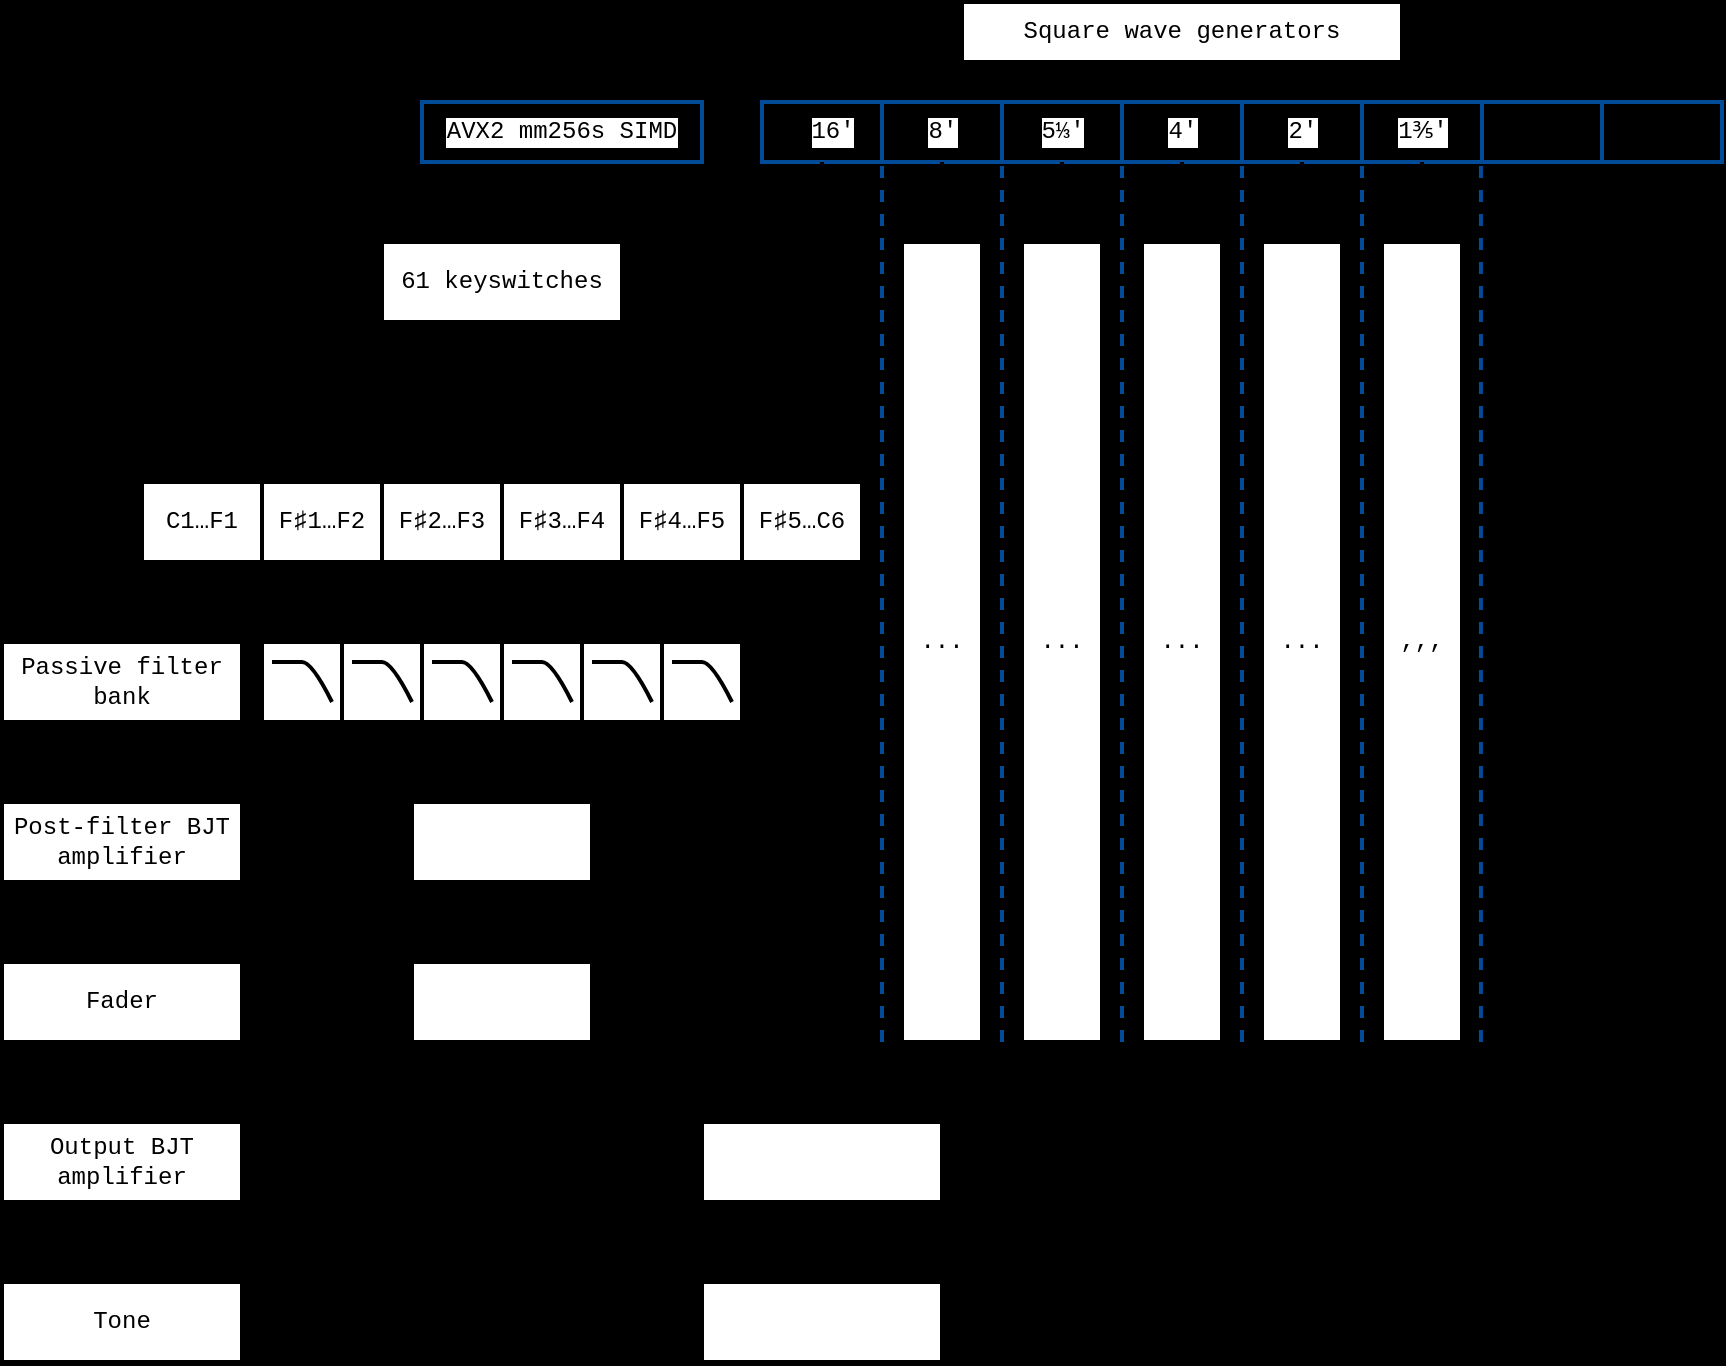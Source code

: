 <mxfile version="24.7.17">
  <diagram name="Page-1" id="xjZ3-Qo4nd3TRNV8Gu6M">
    <mxGraphModel dx="1195" dy="838" grid="1" gridSize="10" guides="1" tooltips="1" connect="1" arrows="1" fold="1" page="1" pageScale="1" pageWidth="850" pageHeight="1100" background="#000000" math="0" shadow="0">
      <root>
        <mxCell id="0" />
        <mxCell id="1" parent="0" />
        <mxCell id="3f7lKnLyzZ9a07wQRAzw-94" value="" style="rounded=0;whiteSpace=wrap;html=1;fillColor=none;strokeColor=#004C99;fontFamily=Courier New;strokeWidth=2;" vertex="1" parent="1">
          <mxGeometry x="470" y="130" width="60" height="30" as="geometry" />
        </mxCell>
        <mxCell id="3f7lKnLyzZ9a07wQRAzw-95" value="" style="rounded=0;whiteSpace=wrap;html=1;fillColor=none;strokeColor=#004C99;fontFamily=Courier New;strokeWidth=2;" vertex="1" parent="1">
          <mxGeometry x="530" y="130" width="60" height="30" as="geometry" />
        </mxCell>
        <mxCell id="3f7lKnLyzZ9a07wQRAzw-96" value="" style="rounded=0;whiteSpace=wrap;html=1;fillColor=none;strokeColor=#004C99;fontFamily=Courier New;strokeWidth=2;" vertex="1" parent="1">
          <mxGeometry x="590" y="130" width="60" height="30" as="geometry" />
        </mxCell>
        <mxCell id="3f7lKnLyzZ9a07wQRAzw-97" value="" style="rounded=0;whiteSpace=wrap;html=1;fillColor=none;strokeColor=#004C99;fontFamily=Courier New;strokeWidth=2;" vertex="1" parent="1">
          <mxGeometry x="650" y="130" width="60" height="30" as="geometry" />
        </mxCell>
        <mxCell id="3f7lKnLyzZ9a07wQRAzw-98" value="" style="rounded=0;whiteSpace=wrap;html=1;fillColor=none;strokeColor=#004C99;fontFamily=Courier New;strokeWidth=2;" vertex="1" parent="1">
          <mxGeometry x="710" y="130" width="60" height="30" as="geometry" />
        </mxCell>
        <mxCell id="3f7lKnLyzZ9a07wQRAzw-99" value="" style="rounded=0;whiteSpace=wrap;html=1;fillColor=none;strokeColor=#004C99;fontFamily=Courier New;strokeWidth=2;" vertex="1" parent="1">
          <mxGeometry x="410" y="130" width="60" height="30" as="geometry" />
        </mxCell>
        <mxCell id="3f7lKnLyzZ9a07wQRAzw-32" style="edgeStyle=orthogonalEdgeStyle;rounded=0;orthogonalLoop=1;jettySize=auto;html=1;exitX=0.5;exitY=1;exitDx=0;exitDy=0;entryX=0.5;entryY=0;entryDx=0;entryDy=0;fontFamily=Courier New;strokeWidth=2;" edge="1" parent="1" source="3f7lKnLyzZ9a07wQRAzw-2" target="3f7lKnLyzZ9a07wQRAzw-31">
          <mxGeometry relative="1" as="geometry" />
        </mxCell>
        <mxCell id="3f7lKnLyzZ9a07wQRAzw-2" value="C1…F1" style="rounded=0;whiteSpace=wrap;html=1;fontFamily=Courier New;strokeWidth=2;" vertex="1" parent="1">
          <mxGeometry x="100" y="320" width="60" height="40" as="geometry" />
        </mxCell>
        <mxCell id="3f7lKnLyzZ9a07wQRAzw-33" style="edgeStyle=orthogonalEdgeStyle;rounded=0;orthogonalLoop=1;jettySize=auto;html=1;entryX=0.5;entryY=0;entryDx=0;entryDy=0;fontFamily=Courier New;strokeWidth=2;" edge="1" parent="1" source="3f7lKnLyzZ9a07wQRAzw-3" target="3f7lKnLyzZ9a07wQRAzw-20">
          <mxGeometry relative="1" as="geometry" />
        </mxCell>
        <mxCell id="3f7lKnLyzZ9a07wQRAzw-3" value="F♯1…F2" style="rounded=0;whiteSpace=wrap;html=1;fontFamily=Courier New;strokeWidth=2;" vertex="1" parent="1">
          <mxGeometry x="160" y="320" width="60" height="40" as="geometry" />
        </mxCell>
        <mxCell id="3f7lKnLyzZ9a07wQRAzw-34" style="edgeStyle=orthogonalEdgeStyle;rounded=0;orthogonalLoop=1;jettySize=auto;html=1;entryX=0.5;entryY=0;entryDx=0;entryDy=0;fontFamily=Courier New;strokeWidth=2;" edge="1" parent="1" source="3f7lKnLyzZ9a07wQRAzw-4" target="3f7lKnLyzZ9a07wQRAzw-22">
          <mxGeometry relative="1" as="geometry" />
        </mxCell>
        <mxCell id="3f7lKnLyzZ9a07wQRAzw-4" value="F♯2…F3" style="rounded=0;whiteSpace=wrap;html=1;fontFamily=Courier New;strokeWidth=2;" vertex="1" parent="1">
          <mxGeometry x="220" y="320" width="60" height="40" as="geometry" />
        </mxCell>
        <mxCell id="3f7lKnLyzZ9a07wQRAzw-35" style="edgeStyle=orthogonalEdgeStyle;rounded=0;orthogonalLoop=1;jettySize=auto;html=1;entryX=0.5;entryY=0;entryDx=0;entryDy=0;fontFamily=Courier New;strokeWidth=2;" edge="1" parent="1" source="3f7lKnLyzZ9a07wQRAzw-5" target="3f7lKnLyzZ9a07wQRAzw-28">
          <mxGeometry relative="1" as="geometry" />
        </mxCell>
        <mxCell id="3f7lKnLyzZ9a07wQRAzw-5" value="F♯3…F4" style="rounded=0;whiteSpace=wrap;html=1;fontFamily=Courier New;strokeWidth=2;" vertex="1" parent="1">
          <mxGeometry x="280" y="320" width="60" height="40" as="geometry" />
        </mxCell>
        <mxCell id="3f7lKnLyzZ9a07wQRAzw-36" style="edgeStyle=orthogonalEdgeStyle;rounded=0;orthogonalLoop=1;jettySize=auto;html=1;entryX=0.5;entryY=0;entryDx=0;entryDy=0;fontFamily=Courier New;strokeWidth=2;" edge="1" parent="1" source="3f7lKnLyzZ9a07wQRAzw-6" target="3f7lKnLyzZ9a07wQRAzw-29">
          <mxGeometry relative="1" as="geometry" />
        </mxCell>
        <mxCell id="3f7lKnLyzZ9a07wQRAzw-6" value="F♯4…F5" style="rounded=0;whiteSpace=wrap;html=1;fontFamily=Courier New;strokeWidth=2;" vertex="1" parent="1">
          <mxGeometry x="340" y="320" width="60" height="40" as="geometry" />
        </mxCell>
        <mxCell id="3f7lKnLyzZ9a07wQRAzw-37" style="edgeStyle=orthogonalEdgeStyle;rounded=0;orthogonalLoop=1;jettySize=auto;html=1;entryX=0.5;entryY=0;entryDx=0;entryDy=0;fontFamily=Courier New;strokeWidth=2;" edge="1" parent="1" source="3f7lKnLyzZ9a07wQRAzw-7" target="3f7lKnLyzZ9a07wQRAzw-30">
          <mxGeometry relative="1" as="geometry" />
        </mxCell>
        <mxCell id="3f7lKnLyzZ9a07wQRAzw-7" value="F♯5…C6" style="rounded=0;whiteSpace=wrap;html=1;fontFamily=Courier New;strokeWidth=2;" vertex="1" parent="1">
          <mxGeometry x="400" y="320" width="60" height="40" as="geometry" />
        </mxCell>
        <mxCell id="3f7lKnLyzZ9a07wQRAzw-10" style="edgeStyle=orthogonalEdgeStyle;rounded=0;orthogonalLoop=1;jettySize=auto;html=1;entryX=0.5;entryY=0;entryDx=0;entryDy=0;fontFamily=Courier New;strokeWidth=2;" edge="1" parent="1" source="3f7lKnLyzZ9a07wQRAzw-8" target="3f7lKnLyzZ9a07wQRAzw-2">
          <mxGeometry relative="1" as="geometry">
            <Array as="points">
              <mxPoint x="230" y="260" />
              <mxPoint x="130" y="260" />
            </Array>
          </mxGeometry>
        </mxCell>
        <mxCell id="3f7lKnLyzZ9a07wQRAzw-11" style="edgeStyle=orthogonalEdgeStyle;rounded=0;orthogonalLoop=1;jettySize=auto;html=1;entryX=0.5;entryY=0;entryDx=0;entryDy=0;fontFamily=Courier New;strokeWidth=2;" edge="1" parent="1" source="3f7lKnLyzZ9a07wQRAzw-8" target="3f7lKnLyzZ9a07wQRAzw-3">
          <mxGeometry relative="1" as="geometry">
            <Array as="points">
              <mxPoint x="250" y="280" />
              <mxPoint x="190" y="280" />
            </Array>
          </mxGeometry>
        </mxCell>
        <mxCell id="3f7lKnLyzZ9a07wQRAzw-12" style="edgeStyle=orthogonalEdgeStyle;rounded=0;orthogonalLoop=1;jettySize=auto;html=1;entryX=0.5;entryY=0;entryDx=0;entryDy=0;fontFamily=Courier New;strokeWidth=2;" edge="1" parent="1" source="3f7lKnLyzZ9a07wQRAzw-8" target="3f7lKnLyzZ9a07wQRAzw-4">
          <mxGeometry relative="1" as="geometry">
            <Array as="points">
              <mxPoint x="270" y="300" />
              <mxPoint x="250" y="300" />
            </Array>
          </mxGeometry>
        </mxCell>
        <mxCell id="3f7lKnLyzZ9a07wQRAzw-13" style="edgeStyle=orthogonalEdgeStyle;rounded=0;orthogonalLoop=1;jettySize=auto;html=1;entryX=0.5;entryY=0;entryDx=0;entryDy=0;fontFamily=Courier New;strokeWidth=2;" edge="1" parent="1" source="3f7lKnLyzZ9a07wQRAzw-8" target="3f7lKnLyzZ9a07wQRAzw-5">
          <mxGeometry relative="1" as="geometry">
            <Array as="points">
              <mxPoint x="290" y="300" />
              <mxPoint x="310" y="300" />
            </Array>
          </mxGeometry>
        </mxCell>
        <mxCell id="3f7lKnLyzZ9a07wQRAzw-14" style="edgeStyle=orthogonalEdgeStyle;rounded=0;orthogonalLoop=1;jettySize=auto;html=1;entryX=0.5;entryY=0;entryDx=0;entryDy=0;fontFamily=Courier New;strokeWidth=2;" edge="1" parent="1" source="3f7lKnLyzZ9a07wQRAzw-8" target="3f7lKnLyzZ9a07wQRAzw-6">
          <mxGeometry relative="1" as="geometry">
            <Array as="points">
              <mxPoint x="310" y="280" />
              <mxPoint x="370" y="280" />
            </Array>
          </mxGeometry>
        </mxCell>
        <mxCell id="3f7lKnLyzZ9a07wQRAzw-15" style="edgeStyle=orthogonalEdgeStyle;rounded=0;orthogonalLoop=1;jettySize=auto;html=1;entryX=0.5;entryY=0;entryDx=0;entryDy=0;fontFamily=Courier New;strokeWidth=2;" edge="1" parent="1" source="3f7lKnLyzZ9a07wQRAzw-8" target="3f7lKnLyzZ9a07wQRAzw-7">
          <mxGeometry relative="1" as="geometry">
            <Array as="points">
              <mxPoint x="330" y="260" />
              <mxPoint x="430" y="260" />
            </Array>
          </mxGeometry>
        </mxCell>
        <mxCell id="3f7lKnLyzZ9a07wQRAzw-8" value="61 keyswitches" style="rounded=0;whiteSpace=wrap;html=1;fontFamily=Courier New;strokeWidth=2;" vertex="1" parent="1">
          <mxGeometry x="220" y="200" width="120" height="40" as="geometry" />
        </mxCell>
        <mxCell id="3f7lKnLyzZ9a07wQRAzw-17" value="Passive filter bank" style="rounded=0;whiteSpace=wrap;html=1;fontFamily=Courier New;strokeWidth=2;" vertex="1" parent="1">
          <mxGeometry x="30" y="400" width="120" height="40" as="geometry" />
        </mxCell>
        <mxCell id="3f7lKnLyzZ9a07wQRAzw-20" value="" style="rounded=0;whiteSpace=wrap;html=1;fontFamily=Courier New;strokeWidth=2;" vertex="1" parent="1">
          <mxGeometry x="200" y="400" width="40" height="40" as="geometry" />
        </mxCell>
        <mxCell id="3f7lKnLyzZ9a07wQRAzw-22" value="" style="rounded=0;whiteSpace=wrap;html=1;fontFamily=Courier New;strokeWidth=2;" vertex="1" parent="1">
          <mxGeometry x="240" y="400" width="40" height="40" as="geometry" />
        </mxCell>
        <mxCell id="3f7lKnLyzZ9a07wQRAzw-28" value="" style="rounded=0;whiteSpace=wrap;html=1;fontFamily=Courier New;strokeWidth=2;" vertex="1" parent="1">
          <mxGeometry x="280" y="400" width="40" height="40" as="geometry" />
        </mxCell>
        <mxCell id="3f7lKnLyzZ9a07wQRAzw-29" value="" style="rounded=0;whiteSpace=wrap;html=1;fontFamily=Courier New;strokeWidth=2;" vertex="1" parent="1">
          <mxGeometry x="320" y="400" width="40" height="40" as="geometry" />
        </mxCell>
        <mxCell id="3f7lKnLyzZ9a07wQRAzw-52" style="edgeStyle=orthogonalEdgeStyle;rounded=0;orthogonalLoop=1;jettySize=auto;html=1;entryX=0.5;entryY=0;entryDx=0;entryDy=0;fontFamily=Courier New;strokeWidth=2;" edge="1" parent="1" source="3f7lKnLyzZ9a07wQRAzw-30" target="3f7lKnLyzZ9a07wQRAzw-41">
          <mxGeometry relative="1" as="geometry">
            <Array as="points">
              <mxPoint x="420" y="420" />
              <mxPoint x="420" y="460" />
              <mxPoint x="280" y="460" />
            </Array>
          </mxGeometry>
        </mxCell>
        <mxCell id="3f7lKnLyzZ9a07wQRAzw-30" value="" style="rounded=0;whiteSpace=wrap;html=1;fontFamily=Courier New;strokeWidth=2;" vertex="1" parent="1">
          <mxGeometry x="360" y="400" width="40" height="40" as="geometry" />
        </mxCell>
        <mxCell id="3f7lKnLyzZ9a07wQRAzw-31" value="" style="rounded=0;whiteSpace=wrap;html=1;fontFamily=Courier New;strokeWidth=2;" vertex="1" parent="1">
          <mxGeometry x="160" y="400" width="40" height="40" as="geometry" />
        </mxCell>
        <mxCell id="3f7lKnLyzZ9a07wQRAzw-40" value="Post-filter BJT amplifier" style="rounded=0;whiteSpace=wrap;html=1;fontFamily=Courier New;strokeWidth=2;" vertex="1" parent="1">
          <mxGeometry x="30" y="480" width="120" height="40" as="geometry" />
        </mxCell>
        <mxCell id="3f7lKnLyzZ9a07wQRAzw-80" style="edgeStyle=orthogonalEdgeStyle;rounded=0;orthogonalLoop=1;jettySize=auto;html=1;entryX=0.5;entryY=0;entryDx=0;entryDy=0;fontFamily=Courier New;strokeWidth=2;" edge="1" parent="1" source="3f7lKnLyzZ9a07wQRAzw-41" target="3f7lKnLyzZ9a07wQRAzw-79">
          <mxGeometry relative="1" as="geometry" />
        </mxCell>
        <mxCell id="3f7lKnLyzZ9a07wQRAzw-41" value="" style="rounded=0;whiteSpace=wrap;html=1;fontFamily=Courier New;strokeWidth=2;" vertex="1" parent="1">
          <mxGeometry x="235" y="480" width="90" height="40" as="geometry" />
        </mxCell>
        <mxCell id="3f7lKnLyzZ9a07wQRAzw-85" style="edgeStyle=orthogonalEdgeStyle;rounded=0;orthogonalLoop=1;jettySize=auto;html=1;fontFamily=Courier New;strokeWidth=2;" edge="1" parent="1" source="3f7lKnLyzZ9a07wQRAzw-56" target="3f7lKnLyzZ9a07wQRAzw-82">
          <mxGeometry relative="1" as="geometry">
            <Array as="points">
              <mxPoint x="500" y="620" />
              <mxPoint x="440" y="620" />
            </Array>
          </mxGeometry>
        </mxCell>
        <mxCell id="3f7lKnLyzZ9a07wQRAzw-56" value="..." style="rounded=0;whiteSpace=wrap;html=1;fontFamily=Courier New;strokeWidth=2;" vertex="1" parent="1">
          <mxGeometry x="480" y="200" width="40" height="400" as="geometry" />
        </mxCell>
        <mxCell id="3f7lKnLyzZ9a07wQRAzw-86" style="edgeStyle=orthogonalEdgeStyle;rounded=0;orthogonalLoop=1;jettySize=auto;html=1;entryX=0.5;entryY=0;entryDx=0;entryDy=0;fontFamily=Courier New;strokeWidth=2;" edge="1" parent="1" source="3f7lKnLyzZ9a07wQRAzw-57" target="3f7lKnLyzZ9a07wQRAzw-82">
          <mxGeometry relative="1" as="geometry">
            <Array as="points">
              <mxPoint x="560" y="620" />
              <mxPoint x="440" y="620" />
            </Array>
          </mxGeometry>
        </mxCell>
        <mxCell id="3f7lKnLyzZ9a07wQRAzw-57" value="..." style="rounded=0;whiteSpace=wrap;html=1;fontFamily=Courier New;strokeWidth=2;" vertex="1" parent="1">
          <mxGeometry x="540" y="200" width="40" height="400" as="geometry" />
        </mxCell>
        <mxCell id="3f7lKnLyzZ9a07wQRAzw-87" style="edgeStyle=orthogonalEdgeStyle;rounded=0;orthogonalLoop=1;jettySize=auto;html=1;entryX=0.5;entryY=0;entryDx=0;entryDy=0;fontFamily=Courier New;strokeWidth=2;" edge="1" parent="1" source="3f7lKnLyzZ9a07wQRAzw-58" target="3f7lKnLyzZ9a07wQRAzw-82">
          <mxGeometry relative="1" as="geometry">
            <Array as="points">
              <mxPoint x="620" y="620" />
              <mxPoint x="440" y="620" />
            </Array>
          </mxGeometry>
        </mxCell>
        <mxCell id="3f7lKnLyzZ9a07wQRAzw-58" value="..." style="rounded=0;whiteSpace=wrap;html=1;fontFamily=Courier New;strokeWidth=2;" vertex="1" parent="1">
          <mxGeometry x="600" y="200" width="40" height="400" as="geometry" />
        </mxCell>
        <mxCell id="3f7lKnLyzZ9a07wQRAzw-88" style="edgeStyle=orthogonalEdgeStyle;rounded=0;orthogonalLoop=1;jettySize=auto;html=1;entryX=0.5;entryY=0;entryDx=0;entryDy=0;fontFamily=Courier New;strokeWidth=2;" edge="1" parent="1" source="3f7lKnLyzZ9a07wQRAzw-59" target="3f7lKnLyzZ9a07wQRAzw-82">
          <mxGeometry relative="1" as="geometry">
            <Array as="points">
              <mxPoint x="680" y="620" />
              <mxPoint x="440" y="620" />
            </Array>
          </mxGeometry>
        </mxCell>
        <mxCell id="3f7lKnLyzZ9a07wQRAzw-59" value="..." style="rounded=0;whiteSpace=wrap;html=1;fontFamily=Courier New;strokeWidth=2;" vertex="1" parent="1">
          <mxGeometry x="660" y="200" width="40" height="400" as="geometry" />
        </mxCell>
        <mxCell id="3f7lKnLyzZ9a07wQRAzw-89" style="edgeStyle=orthogonalEdgeStyle;rounded=0;orthogonalLoop=1;jettySize=auto;html=1;entryX=0.5;entryY=0;entryDx=0;entryDy=0;fontFamily=Courier New;strokeWidth=2;" edge="1" parent="1" source="3f7lKnLyzZ9a07wQRAzw-60" target="3f7lKnLyzZ9a07wQRAzw-82">
          <mxGeometry relative="1" as="geometry">
            <Array as="points">
              <mxPoint x="740" y="620" />
              <mxPoint x="440" y="620" />
            </Array>
          </mxGeometry>
        </mxCell>
        <mxCell id="3f7lKnLyzZ9a07wQRAzw-60" value=",,," style="rounded=0;whiteSpace=wrap;html=1;fontFamily=Courier New;strokeWidth=2;" vertex="1" parent="1">
          <mxGeometry x="720" y="200" width="40" height="400" as="geometry" />
        </mxCell>
        <mxCell id="3f7lKnLyzZ9a07wQRAzw-63" value="Square wave generators" style="rounded=0;whiteSpace=wrap;html=1;fontFamily=Courier New;strokeWidth=2;" vertex="1" parent="1">
          <mxGeometry x="510" y="80" width="220" height="30" as="geometry" />
        </mxCell>
        <mxCell id="3f7lKnLyzZ9a07wQRAzw-70" value="16&lt;span style=&quot;white-space-collapse: preserve;&quot;&gt;&lt;font style=&quot;font-size: 12px;&quot;&gt;′&lt;/font&gt;&lt;/span&gt;&lt;span style=&quot;font-size: 0px; text-align: start;&quot;&gt;%3CmxGraphModel%3E%3Croot%3E%3CmxCell%20id%3D%220%22%2F%3E%3CmxCell%20id%3D%221%22%20parent%3D%220%22%2F%3E%3CmxCell%20id%3D%222%22%20value%3D%22%22%20style%3D%22rounded%3D0%3BwhiteSpace%3Dwrap%3Bhtml%3D1%3B%22%20vertex%3D%221%22%20parent%3D%221%22%3E%3CmxGeometry%20x%3D%22540%22%20y%3D%22120%22%20width%3D%2240%22%20height%3D%22320%22%20as%3D%22geometry%22%2F%3E%3C%2FmxCell%3E%3C%2Froot%3E%3C%2FmxGraphModel%3E&lt;/span&gt;" style="text;html=1;align=center;verticalAlign=middle;resizable=0;points=[];autosize=1;strokeColor=none;fillColor=none;fontFamily=Courier New;labelBackgroundColor=default;strokeWidth=2;" vertex="1" parent="1">
          <mxGeometry x="420" y="130" width="50" height="30" as="geometry" />
        </mxCell>
        <mxCell id="3f7lKnLyzZ9a07wQRAzw-71" value="&lt;span style=&quot;color: rgba(0, 0, 0, 0); font-size: 0px; text-align: start;&quot;&gt;%3CmxGraphModel%3E%3Croot%3E%3CmxCell%20id%3D%220%22%2F%3E%3CmxCell%20id%3D%221%22%20parent%3D%220%22%2F%3E%3CmxCell%20id%3D%222%22%20value%3D%2216%26lt%3Bspan%20style%3D%26quot%3Bbackground-color%3A%20rgb(31%2C%2031%2C%2031)%3B%20font-family%3A%20%26amp%3Bquot%3BDroid%20Sans%20Mono%26amp%3Bquot%3B%2C%20%26amp%3Bquot%3Bmonospace%26amp%3Bquot%3B%2C%20monospace%3B%20font-size%3A%2014px%3B%20white-space-collapse%3A%20preserve%3B%26quot%3B%26gt%3B%E2%80%B2%26lt%3B%2Fspan%26gt%3B%26lt%3Bspan%20style%3D%26quot%3Bfont-family%3A%20monospace%3B%20font-size%3A%200px%3B%20text-align%3A%20start%3B%20background-color%3A%20initial%3B%26quot%3B%26gt%3B%253CmxGraphModel%253E%253Croot%253E%253CmxCell%2520id%253D%25220%2522%252F%253E%253CmxCell%2520id%253D%25221%2522%2520parent%253D%25220%2522%252F%253E%253CmxCell%2520id%253D%25222%2522%2520value%253D%2522%2522%2520style%253D%2522rounded%253D0%253BwhiteSpace%253Dwrap%253Bhtml%253D1%253B%2522%2520vertex%253D%25221%2522%2520parent%253D%25221%2522%253E%253CmxGeometry%2520x%253D%2522540%2522%2520y%253D%2522120%2522%2520width%253D%252240%2522%2520height%253D%2522320%2522%2520as%253D%2522geometry%2522%252F%253E%253C%252FmxCell%253E%253C%252Froot%253E%253C%252FmxGraphModel%253E%26lt%3B%2Fspan%26gt%3B%22%20style%3D%22text%3Bhtml%3D1%3Balign%3Dcenter%3BverticalAlign%3Dmiddle%3Bresizable%3D0%3Bpoints%3D%5B%5D%3Bautosize%3D1%3BstrokeColor%3Dnone%3BfillColor%3Dnone%3B%22%20vertex%3D%221%22%20parent%3D%221%22%3E%3CmxGeometry%20x%3D%22255%22%20y%3D%22100%22%20width%3D%2250%22%20height%3D%2230%22%20as%3D%22geometry%22%2F%3E%3C%2FmxCell%3E%3C%2Froot%3E%3C%2FmxGraphModel%3E&lt;/span&gt;" style="text;html=1;align=center;verticalAlign=middle;resizable=0;points=[];autosize=1;strokeColor=none;fillColor=none;fontFamily=Courier New;strokeWidth=2;" vertex="1" parent="1">
          <mxGeometry x="495" y="130" width="20" height="30" as="geometry" />
        </mxCell>
        <mxCell id="3f7lKnLyzZ9a07wQRAzw-72" value="&lt;font style=&quot;font-size: 12px;&quot;&gt;&lt;span style=&quot;&quot;&gt;8&lt;/span&gt;&lt;font&gt;&lt;span style=&quot;white-space-collapse: preserve;&quot;&gt;′&lt;/span&gt;&lt;/font&gt;&lt;/font&gt;&lt;span style=&quot;font-size: 0px; text-align: start;&quot;&gt;%3CmxGraphModel%3E%3Croot%3E%3CmxCell%20id%3D%220%22%2F%3E%3CmxCell%20id%3D%221%22%20parent%3D%220%22%2F%3E%3CmxCell%20id%3D%222%22%20value%3D%22%22%20style%3D%22rounded%3D0%3BwhiteSpace%3Dwrap%3Bhtml%3D1%3B%22%20vertex%3D%221%22%20parent%3D%221%22%3E%3CmxGeometry%20x%3D%22540%22%20y%3D%22120%22%20width%3D%2240%22%20height%3D%22320%22%20as%3D%22geometry%22%2F%3E%3C%2FmxCell%3E%3C%2Froot%3E%3C%2FmxGraphModel%3E&lt;/span&gt;" style="text;html=1;align=center;verticalAlign=middle;resizable=0;points=[];autosize=1;strokeColor=none;fillColor=none;fontFamily=Courier New;labelBackgroundColor=default;strokeWidth=2;" vertex="1" parent="1">
          <mxGeometry x="480" y="130" width="40" height="30" as="geometry" />
        </mxCell>
        <mxCell id="3f7lKnLyzZ9a07wQRAzw-73" value="&lt;font style=&quot;&quot;&gt;&lt;span style=&quot;font-size: 12px;&quot;&gt;5&lt;/span&gt;&lt;span style=&quot;&quot;&gt;⅓&lt;/span&gt;&lt;font&gt;&lt;span style=&quot;white-space-collapse: preserve;&quot;&gt;′&lt;/span&gt;&lt;/font&gt;&lt;/font&gt;&lt;span style=&quot;font-size: 0px; text-align: start;&quot;&gt;%3CmxGraphModel%3E%3Croot%3E%3CmxCell%20id%3D%220%22%2F%3E%3CmxCell%20id%3D%221%22%20parent%3D%220%22%2F%3E%3CmxCell%20id%3D%222%22%20value%3D%22%22%20style%3D%22rounded%3D0%3BwhiteSpace%3Dwrap%3Bhtml%3D1%3B%22%20vertex%3D%221%22%20parent%3D%221%22%3E%3CmxGeometry%20x%3D%22540%22%20y%3D%22120%22%20width%3D%2240%22%20height%3D%22320%22%20as%3D%22geometry%22%2F%3E%3C%2FmxCell%3E%3C%2Froot%3E%3C%2FmxGraphModel%3E&lt;/span&gt;" style="text;html=1;align=center;verticalAlign=middle;resizable=0;points=[];autosize=1;strokeColor=none;fillColor=none;fontFamily=Courier New;labelBackgroundColor=default;strokeWidth=2;" vertex="1" parent="1">
          <mxGeometry x="535" y="130" width="50" height="30" as="geometry" />
        </mxCell>
        <mxCell id="3f7lKnLyzZ9a07wQRAzw-74" value="&lt;font style=&quot;font-size: 12px;&quot;&gt;&lt;span style=&quot;&quot;&gt;4&lt;/span&gt;&lt;font&gt;&lt;span style=&quot;white-space-collapse: preserve;&quot;&gt;′&lt;/span&gt;&lt;/font&gt;&lt;/font&gt;&lt;span style=&quot;font-size: 0px; text-align: start;&quot;&gt;%3CmxGraphModel%3E%3Croot%3E%3CmxCell%20id%3D%220%22%2F%3E%3CmxCell%20id%3D%221%22%20parent%3D%220%22%2F%3E%3CmxCell%20id%3D%222%22%20value%3D%22%22%20style%3D%22rounded%3D0%3BwhiteSpace%3Dwrap%3Bhtml%3D1%3B%22%20vertex%3D%221%22%20parent%3D%221%22%3E%3CmxGeometry%20x%3D%22540%22%20y%3D%22120%22%20width%3D%2240%22%20height%3D%22320%22%20as%3D%22geometry%22%2F%3E%3C%2FmxCell%3E%3C%2Froot%3E%3C%2FmxGraphModel%3E&lt;/span&gt;" style="text;html=1;align=center;verticalAlign=middle;resizable=0;points=[];autosize=1;strokeColor=none;fillColor=none;fontFamily=Courier New;labelBackgroundColor=default;strokeWidth=2;" vertex="1" parent="1">
          <mxGeometry x="600" y="130" width="40" height="30" as="geometry" />
        </mxCell>
        <mxCell id="3f7lKnLyzZ9a07wQRAzw-75" value="&lt;font style=&quot;font-size: 12px;&quot;&gt;&lt;span style=&quot;&quot;&gt;2&lt;/span&gt;&lt;font&gt;&lt;span style=&quot;white-space-collapse: preserve;&quot;&gt;′&lt;/span&gt;&lt;/font&gt;&lt;/font&gt;&lt;span style=&quot;font-size: 0px; text-align: start;&quot;&gt;%3CmxGraphModel%3E%3Croot%3E%3CmxCell%20id%3D%220%22%2F%3E%3CmxCell%20id%3D%221%22%20parent%3D%220%22%2F%3E%3CmxCell%20id%3D%222%22%20value%3D%22%22%20style%3D%22rounded%3D0%3BwhiteSpace%3Dwrap%3Bhtml%3D1%3B%22%20vertex%3D%221%22%20parent%3D%221%22%3E%3CmxGeometry%20x%3D%22540%22%20y%3D%22120%22%20width%3D%2240%22%20height%3D%22320%22%20as%3D%22geometry%22%2F%3E%3C%2FmxCell%3E%3C%2Froot%3E%3C%2FmxGraphModel%3E&lt;/span&gt;" style="text;html=1;align=center;verticalAlign=middle;resizable=0;points=[];autosize=1;strokeColor=none;fillColor=none;fontFamily=Courier New;labelBackgroundColor=default;strokeWidth=2;" vertex="1" parent="1">
          <mxGeometry x="660" y="130" width="40" height="30" as="geometry" />
        </mxCell>
        <mxCell id="3f7lKnLyzZ9a07wQRAzw-76" value="1⅗&lt;span style=&quot;white-space-collapse: preserve;&quot;&gt;&lt;font style=&quot;font-size: 12px;&quot;&gt;′&lt;/font&gt;&lt;/span&gt;&lt;span style=&quot;font-size: 0px; text-align: start;&quot;&gt;%3CmxGraphModel%3E%3Croot%3E%3CmxCell%20id%3D%220%22%2F%3E%3CmxCell%20id%3D%221%22%20parent%3D%220%22%2F%3E%3CmxCell%20id%3D%222%22%20value%3D%22%22%20style%3D%22rounded%3D0%3BwhiteSpace%3Dwrap%3Bhtml%3D1%3B%22%20vertex%3D%221%22%20parent%3D%221%22%3E%3CmxGeometry%20x%3D%22540%22%20y%3D%22120%22%20width%3D%2240%22%20height%3D%22320%22%20as%3D%22geometry%22%2F%3E%3C%2FmxCell%3E%3C%2Froot%3E%3C%2FmxGraphModel%3E&lt;/span&gt;" style="text;html=1;align=center;verticalAlign=middle;resizable=0;points=[];autosize=1;strokeColor=none;fillColor=none;fontFamily=Courier New;labelBackgroundColor=default;strokeWidth=2;" vertex="1" parent="1">
          <mxGeometry x="715" y="130" width="50" height="30" as="geometry" />
        </mxCell>
        <mxCell id="3f7lKnLyzZ9a07wQRAzw-77" value="Fader" style="rounded=0;whiteSpace=wrap;html=1;fontFamily=Courier New;strokeWidth=2;" vertex="1" parent="1">
          <mxGeometry x="30" y="560" width="120" height="40" as="geometry" />
        </mxCell>
        <mxCell id="3f7lKnLyzZ9a07wQRAzw-78" value="Output BJT amplifier" style="rounded=0;whiteSpace=wrap;html=1;fontFamily=Courier New;strokeWidth=2;" vertex="1" parent="1">
          <mxGeometry x="30" y="640" width="120" height="40" as="geometry" />
        </mxCell>
        <mxCell id="3f7lKnLyzZ9a07wQRAzw-83" style="edgeStyle=orthogonalEdgeStyle;rounded=0;orthogonalLoop=1;jettySize=auto;html=1;entryX=0.5;entryY=0;entryDx=0;entryDy=0;fontFamily=Courier New;strokeWidth=2;" edge="1" parent="1" source="3f7lKnLyzZ9a07wQRAzw-79" target="3f7lKnLyzZ9a07wQRAzw-82">
          <mxGeometry relative="1" as="geometry">
            <Array as="points">
              <mxPoint x="280" y="620" />
              <mxPoint x="440" y="620" />
            </Array>
          </mxGeometry>
        </mxCell>
        <mxCell id="3f7lKnLyzZ9a07wQRAzw-79" value="" style="rounded=0;whiteSpace=wrap;html=1;fontFamily=Courier New;strokeWidth=2;" vertex="1" parent="1">
          <mxGeometry x="235" y="560" width="90" height="40" as="geometry" />
        </mxCell>
        <mxCell id="3f7lKnLyzZ9a07wQRAzw-93" style="edgeStyle=orthogonalEdgeStyle;rounded=0;orthogonalLoop=1;jettySize=auto;html=1;entryX=0.5;entryY=0;entryDx=0;entryDy=0;fontFamily=Courier New;strokeWidth=2;" edge="1" parent="1" source="3f7lKnLyzZ9a07wQRAzw-82" target="3f7lKnLyzZ9a07wQRAzw-92">
          <mxGeometry relative="1" as="geometry" />
        </mxCell>
        <mxCell id="3f7lKnLyzZ9a07wQRAzw-82" value="" style="rounded=0;whiteSpace=wrap;html=1;fontFamily=Courier New;strokeWidth=2;" vertex="1" parent="1">
          <mxGeometry x="380" y="640" width="120" height="40" as="geometry" />
        </mxCell>
        <mxCell id="3f7lKnLyzZ9a07wQRAzw-91" value="Tone" style="rounded=0;whiteSpace=wrap;html=1;fontFamily=Courier New;strokeWidth=2;" vertex="1" parent="1">
          <mxGeometry x="30" y="720" width="120" height="40" as="geometry" />
        </mxCell>
        <mxCell id="3f7lKnLyzZ9a07wQRAzw-92" value="" style="rounded=0;whiteSpace=wrap;html=1;fontFamily=Courier New;strokeWidth=2;" vertex="1" parent="1">
          <mxGeometry x="380" y="720" width="120" height="40" as="geometry" />
        </mxCell>
        <mxCell id="3f7lKnLyzZ9a07wQRAzw-101" style="edgeStyle=orthogonalEdgeStyle;rounded=0;orthogonalLoop=1;jettySize=auto;html=1;entryX=0.5;entryY=0;entryDx=0;entryDy=0;fontFamily=Courier New;strokeWidth=2;" edge="1" parent="1" source="3f7lKnLyzZ9a07wQRAzw-94" target="3f7lKnLyzZ9a07wQRAzw-56">
          <mxGeometry relative="1" as="geometry" />
        </mxCell>
        <mxCell id="3f7lKnLyzZ9a07wQRAzw-102" style="edgeStyle=orthogonalEdgeStyle;rounded=0;orthogonalLoop=1;jettySize=auto;html=1;entryX=0.5;entryY=0;entryDx=0;entryDy=0;fontFamily=Courier New;strokeWidth=2;" edge="1" parent="1" source="3f7lKnLyzZ9a07wQRAzw-95" target="3f7lKnLyzZ9a07wQRAzw-57">
          <mxGeometry relative="1" as="geometry" />
        </mxCell>
        <mxCell id="3f7lKnLyzZ9a07wQRAzw-104" style="edgeStyle=orthogonalEdgeStyle;rounded=0;orthogonalLoop=1;jettySize=auto;html=1;entryX=0.5;entryY=0;entryDx=0;entryDy=0;fontFamily=Courier New;strokeWidth=2;" edge="1" parent="1" source="3f7lKnLyzZ9a07wQRAzw-97" target="3f7lKnLyzZ9a07wQRAzw-59">
          <mxGeometry relative="1" as="geometry" />
        </mxCell>
        <mxCell id="3f7lKnLyzZ9a07wQRAzw-105" style="edgeStyle=orthogonalEdgeStyle;rounded=0;orthogonalLoop=1;jettySize=auto;html=1;entryX=0.5;entryY=0;entryDx=0;entryDy=0;fontFamily=Courier New;strokeWidth=2;" edge="1" parent="1" source="3f7lKnLyzZ9a07wQRAzw-98" target="3f7lKnLyzZ9a07wQRAzw-60">
          <mxGeometry relative="1" as="geometry" />
        </mxCell>
        <mxCell id="3f7lKnLyzZ9a07wQRAzw-100" style="edgeStyle=orthogonalEdgeStyle;rounded=0;orthogonalLoop=1;jettySize=auto;html=1;entryX=0.5;entryY=0;entryDx=0;entryDy=0;fontFamily=Courier New;strokeWidth=2;" edge="1" parent="1" source="3f7lKnLyzZ9a07wQRAzw-99" target="3f7lKnLyzZ9a07wQRAzw-8">
          <mxGeometry relative="1" as="geometry">
            <Array as="points">
              <mxPoint x="440" y="180" />
              <mxPoint x="280" y="180" />
            </Array>
          </mxGeometry>
        </mxCell>
        <mxCell id="3f7lKnLyzZ9a07wQRAzw-103" style="edgeStyle=orthogonalEdgeStyle;rounded=0;orthogonalLoop=1;jettySize=auto;html=1;entryX=0.486;entryY=-0.008;entryDx=0;entryDy=0;entryPerimeter=0;fontFamily=Courier New;strokeWidth=2;" edge="1" parent="1" source="3f7lKnLyzZ9a07wQRAzw-96" target="3f7lKnLyzZ9a07wQRAzw-58">
          <mxGeometry relative="1" as="geometry" />
        </mxCell>
        <mxCell id="3f7lKnLyzZ9a07wQRAzw-107" value="AVX2 mm256s SIMD" style="rounded=0;whiteSpace=wrap;html=1;fillColor=none;strokeColor=#004C99;fontFamily=Courier New;labelBackgroundColor=default;strokeWidth=2;" vertex="1" parent="1">
          <mxGeometry x="240" y="130" width="140" height="30" as="geometry" />
        </mxCell>
        <mxCell id="3f7lKnLyzZ9a07wQRAzw-108" value="x" style="rounded=0;whiteSpace=wrap;html=1;fillColor=none;strokeColor=#004C99;fontFamily=Courier New;strokeWidth=2;" vertex="1" parent="1">
          <mxGeometry x="770" y="130" width="60" height="30" as="geometry" />
        </mxCell>
        <mxCell id="3f7lKnLyzZ9a07wQRAzw-109" value="x" style="rounded=0;whiteSpace=wrap;html=1;fillColor=none;strokeColor=#004C99;fontFamily=Courier New;strokeWidth=2;" vertex="1" parent="1">
          <mxGeometry x="830" y="130" width="60" height="30" as="geometry" />
        </mxCell>
        <mxCell id="3f7lKnLyzZ9a07wQRAzw-111" value="" style="curved=1;endArrow=none;html=1;rounded=0;endFill=0;fontFamily=Courier New;strokeWidth=2;" edge="1" parent="1">
          <mxGeometry width="50" height="50" relative="1" as="geometry">
            <mxPoint x="195" y="430" as="sourcePoint" />
            <mxPoint x="165" y="410" as="targetPoint" />
            <Array as="points">
              <mxPoint x="185" y="410" />
              <mxPoint x="175" y="410" />
            </Array>
          </mxGeometry>
        </mxCell>
        <mxCell id="3f7lKnLyzZ9a07wQRAzw-112" value="" style="curved=1;endArrow=none;html=1;rounded=0;endFill=0;fontFamily=Courier New;strokeWidth=2;" edge="1" parent="1">
          <mxGeometry width="50" height="50" relative="1" as="geometry">
            <mxPoint x="235" y="430" as="sourcePoint" />
            <mxPoint x="205" y="410" as="targetPoint" />
            <Array as="points">
              <mxPoint x="225" y="410" />
              <mxPoint x="215" y="410" />
            </Array>
          </mxGeometry>
        </mxCell>
        <mxCell id="3f7lKnLyzZ9a07wQRAzw-113" value="" style="curved=1;endArrow=none;html=1;rounded=0;endFill=0;fontFamily=Courier New;strokeWidth=2;" edge="1" parent="1">
          <mxGeometry width="50" height="50" relative="1" as="geometry">
            <mxPoint x="275" y="430" as="sourcePoint" />
            <mxPoint x="245" y="410" as="targetPoint" />
            <Array as="points">
              <mxPoint x="265" y="410" />
              <mxPoint x="255" y="410" />
            </Array>
          </mxGeometry>
        </mxCell>
        <mxCell id="3f7lKnLyzZ9a07wQRAzw-114" value="" style="curved=1;endArrow=none;html=1;rounded=0;endFill=0;fontFamily=Courier New;strokeWidth=2;" edge="1" parent="1">
          <mxGeometry width="50" height="50" relative="1" as="geometry">
            <mxPoint x="315" y="430" as="sourcePoint" />
            <mxPoint x="285" y="410" as="targetPoint" />
            <Array as="points">
              <mxPoint x="305" y="410" />
              <mxPoint x="295" y="410" />
            </Array>
          </mxGeometry>
        </mxCell>
        <mxCell id="3f7lKnLyzZ9a07wQRAzw-115" value="" style="curved=1;endArrow=none;html=1;rounded=0;endFill=0;fontFamily=Courier New;strokeWidth=2;" edge="1" parent="1">
          <mxGeometry width="50" height="50" relative="1" as="geometry">
            <mxPoint x="355" y="430" as="sourcePoint" />
            <mxPoint x="325" y="410" as="targetPoint" />
            <Array as="points">
              <mxPoint x="345" y="410" />
              <mxPoint x="335" y="410" />
            </Array>
          </mxGeometry>
        </mxCell>
        <mxCell id="3f7lKnLyzZ9a07wQRAzw-116" value="" style="curved=1;endArrow=none;html=1;rounded=0;endFill=0;fontFamily=Courier New;strokeWidth=2;" edge="1" parent="1">
          <mxGeometry width="50" height="50" relative="1" as="geometry">
            <mxPoint x="395" y="430" as="sourcePoint" />
            <mxPoint x="365" y="410" as="targetPoint" />
            <Array as="points">
              <mxPoint x="385" y="410" />
              <mxPoint x="375" y="410" />
            </Array>
          </mxGeometry>
        </mxCell>
        <mxCell id="3f7lKnLyzZ9a07wQRAzw-119" value="" style="endArrow=none;dashed=1;html=1;rounded=0;entryX=1;entryY=1;entryDx=0;entryDy=0;strokeColor=#004C99;fontFamily=Courier New;strokeWidth=2;" edge="1" parent="1" target="3f7lKnLyzZ9a07wQRAzw-99">
          <mxGeometry width="50" height="50" relative="1" as="geometry">
            <mxPoint x="470" y="600" as="sourcePoint" />
            <mxPoint x="500" y="310" as="targetPoint" />
          </mxGeometry>
        </mxCell>
        <mxCell id="3f7lKnLyzZ9a07wQRAzw-120" value="" style="endArrow=none;dashed=1;html=1;rounded=0;entryX=1;entryY=1;entryDx=0;entryDy=0;strokeColor=#004C99;fontFamily=Courier New;strokeWidth=2;" edge="1" parent="1">
          <mxGeometry width="50" height="50" relative="1" as="geometry">
            <mxPoint x="530" y="600" as="sourcePoint" />
            <mxPoint x="530" y="160" as="targetPoint" />
          </mxGeometry>
        </mxCell>
        <mxCell id="3f7lKnLyzZ9a07wQRAzw-121" value="" style="endArrow=none;dashed=1;html=1;rounded=0;entryX=1;entryY=1;entryDx=0;entryDy=0;strokeColor=#004C99;fontFamily=Courier New;strokeWidth=2;" edge="1" parent="1">
          <mxGeometry width="50" height="50" relative="1" as="geometry">
            <mxPoint x="590" y="600" as="sourcePoint" />
            <mxPoint x="590" y="160" as="targetPoint" />
          </mxGeometry>
        </mxCell>
        <mxCell id="3f7lKnLyzZ9a07wQRAzw-122" value="" style="endArrow=none;dashed=1;html=1;rounded=0;entryX=1;entryY=1;entryDx=0;entryDy=0;strokeColor=#004C99;fontFamily=Courier New;strokeWidth=2;" edge="1" parent="1">
          <mxGeometry width="50" height="50" relative="1" as="geometry">
            <mxPoint x="650" y="600" as="sourcePoint" />
            <mxPoint x="650" y="160" as="targetPoint" />
          </mxGeometry>
        </mxCell>
        <mxCell id="3f7lKnLyzZ9a07wQRAzw-123" value="" style="endArrow=none;dashed=1;html=1;rounded=0;entryX=1;entryY=1;entryDx=0;entryDy=0;strokeColor=#004C99;fontFamily=Courier New;strokeWidth=2;" edge="1" parent="1">
          <mxGeometry width="50" height="50" relative="1" as="geometry">
            <mxPoint x="710" y="600" as="sourcePoint" />
            <mxPoint x="710" y="160" as="targetPoint" />
          </mxGeometry>
        </mxCell>
        <mxCell id="3f7lKnLyzZ9a07wQRAzw-124" value="" style="endArrow=none;dashed=1;html=1;rounded=0;entryX=1;entryY=1;entryDx=0;entryDy=0;strokeColor=#004C99;fontFamily=Courier New;strokeWidth=2;" edge="1" parent="1">
          <mxGeometry width="50" height="50" relative="1" as="geometry">
            <mxPoint x="769.47" y="600" as="sourcePoint" />
            <mxPoint x="769.47" y="160" as="targetPoint" />
          </mxGeometry>
        </mxCell>
      </root>
    </mxGraphModel>
  </diagram>
</mxfile>
